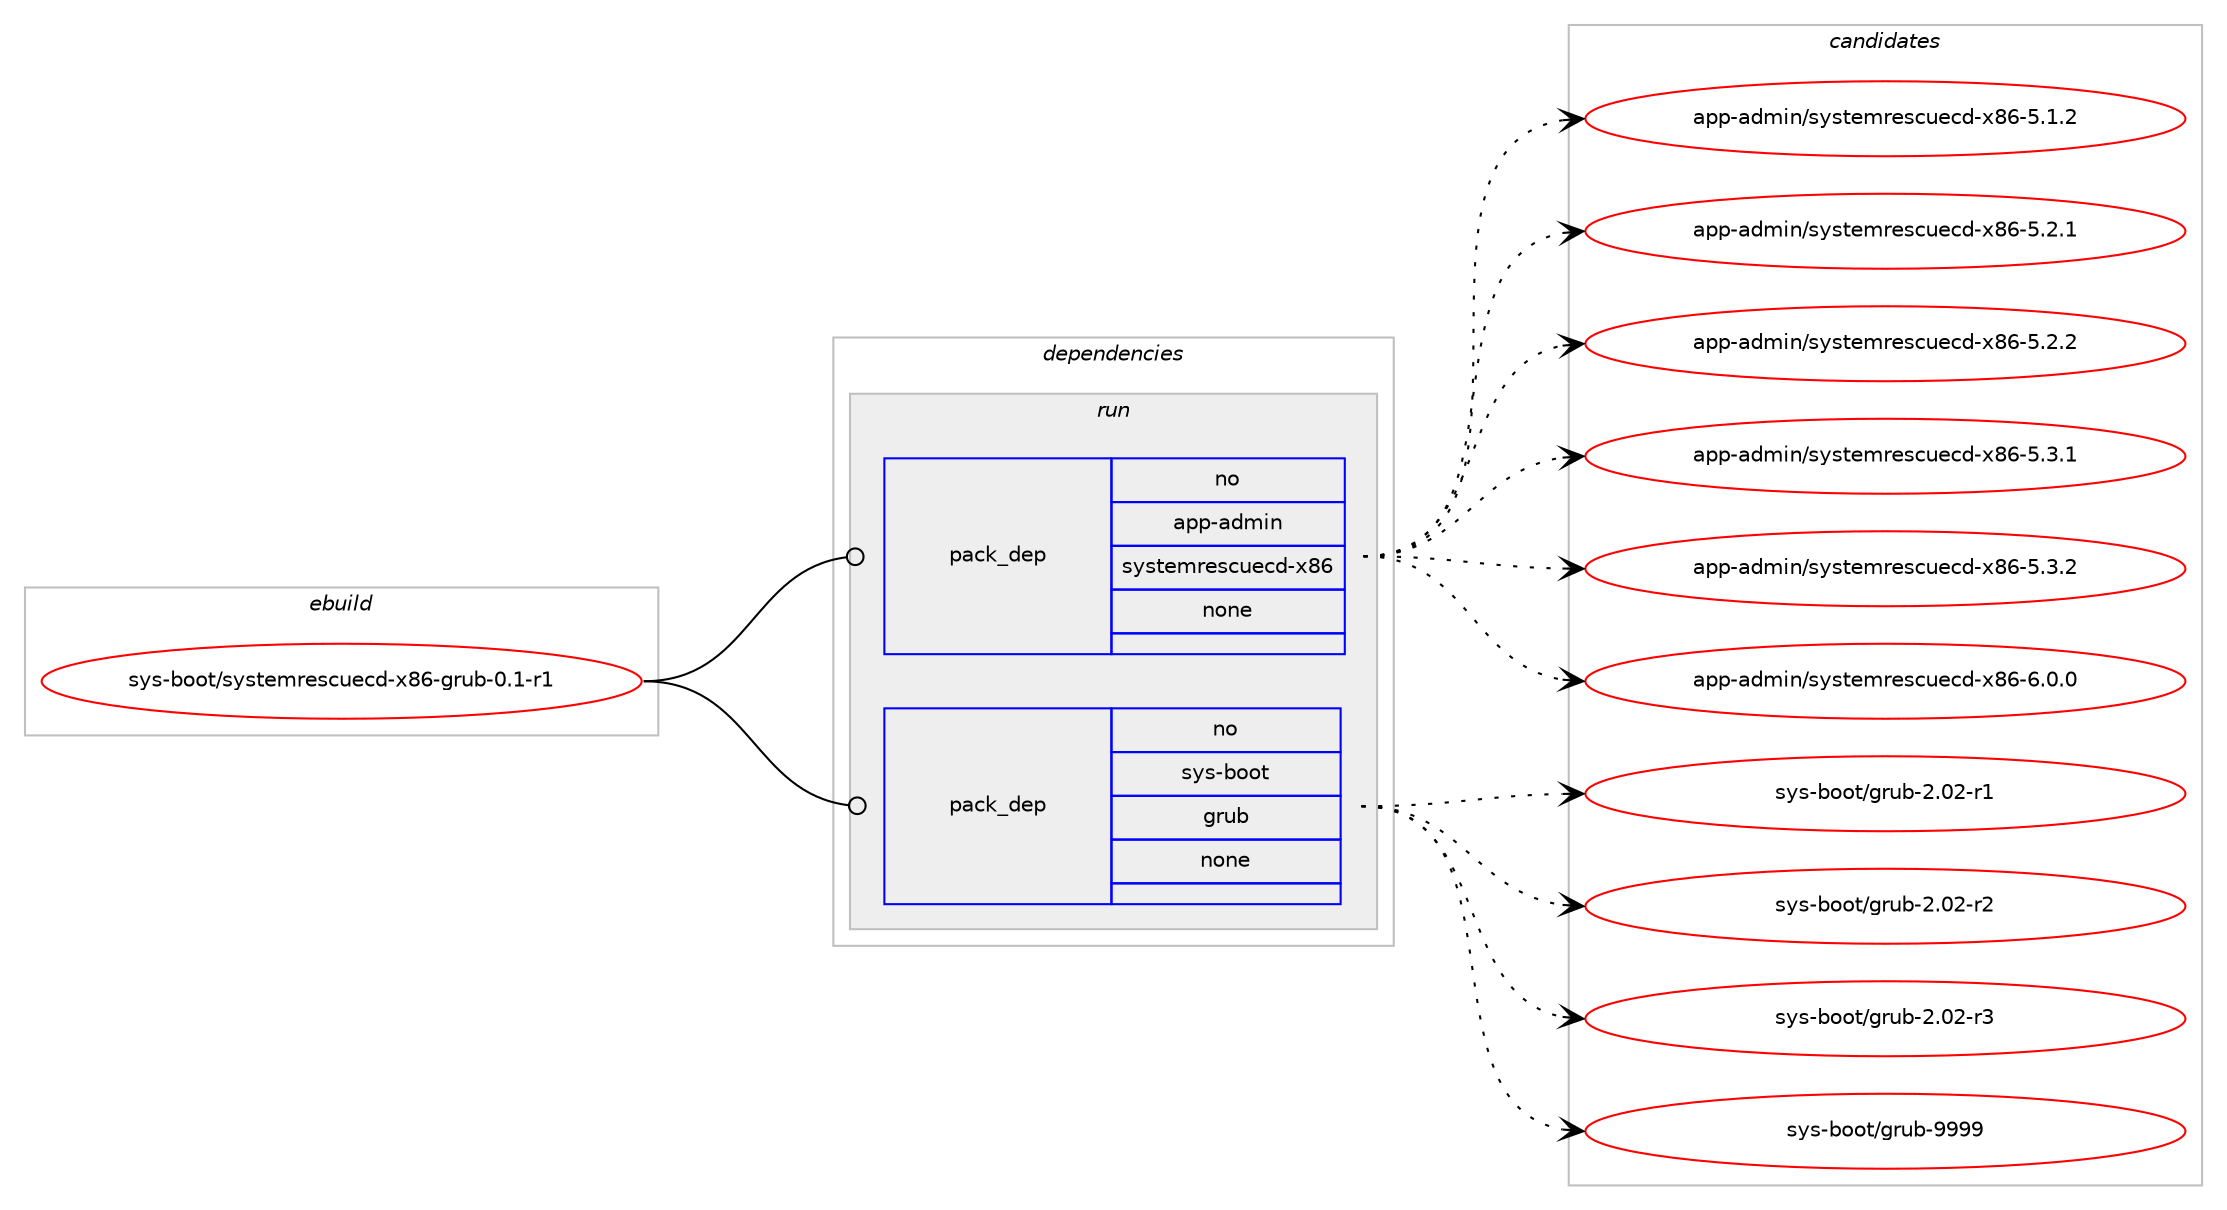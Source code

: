 digraph prolog {

# *************
# Graph options
# *************

newrank=true;
concentrate=true;
compound=true;
graph [rankdir=LR,fontname=Helvetica,fontsize=10,ranksep=1.5];#, ranksep=2.5, nodesep=0.2];
edge  [arrowhead=vee];
node  [fontname=Helvetica,fontsize=10];

# **********
# The ebuild
# **********

subgraph cluster_leftcol {
color=gray;
rank=same;
label=<<i>ebuild</i>>;
id [label="sys-boot/systemrescuecd-x86-grub-0.1-r1", color=red, width=4, href="../sys-boot/systemrescuecd-x86-grub-0.1-r1.svg"];
}

# ****************
# The dependencies
# ****************

subgraph cluster_midcol {
color=gray;
label=<<i>dependencies</i>>;
subgraph cluster_compile {
fillcolor="#eeeeee";
style=filled;
label=<<i>compile</i>>;
}
subgraph cluster_compileandrun {
fillcolor="#eeeeee";
style=filled;
label=<<i>compile and run</i>>;
}
subgraph cluster_run {
fillcolor="#eeeeee";
style=filled;
label=<<i>run</i>>;
subgraph pack1233291 {
dependency1719719 [label=<<TABLE BORDER="0" CELLBORDER="1" CELLSPACING="0" CELLPADDING="4" WIDTH="220"><TR><TD ROWSPAN="6" CELLPADDING="30">pack_dep</TD></TR><TR><TD WIDTH="110">no</TD></TR><TR><TD>app-admin</TD></TR><TR><TD>systemrescuecd-x86</TD></TR><TR><TD>none</TD></TR><TR><TD></TD></TR></TABLE>>, shape=none, color=blue];
}
id:e -> dependency1719719:w [weight=20,style="solid",arrowhead="odot"];
subgraph pack1233292 {
dependency1719720 [label=<<TABLE BORDER="0" CELLBORDER="1" CELLSPACING="0" CELLPADDING="4" WIDTH="220"><TR><TD ROWSPAN="6" CELLPADDING="30">pack_dep</TD></TR><TR><TD WIDTH="110">no</TD></TR><TR><TD>sys-boot</TD></TR><TR><TD>grub</TD></TR><TR><TD>none</TD></TR><TR><TD></TD></TR></TABLE>>, shape=none, color=blue];
}
id:e -> dependency1719720:w [weight=20,style="solid",arrowhead="odot"];
}
}

# **************
# The candidates
# **************

subgraph cluster_choices {
rank=same;
color=gray;
label=<<i>candidates</i>>;

subgraph choice1233291 {
color=black;
nodesep=1;
choice971121124597100109105110471151211151161011091141011159911710199100451205654455346494650 [label="app-admin/systemrescuecd-x86-5.1.2", color=red, width=4,href="../app-admin/systemrescuecd-x86-5.1.2.svg"];
choice971121124597100109105110471151211151161011091141011159911710199100451205654455346504649 [label="app-admin/systemrescuecd-x86-5.2.1", color=red, width=4,href="../app-admin/systemrescuecd-x86-5.2.1.svg"];
choice971121124597100109105110471151211151161011091141011159911710199100451205654455346504650 [label="app-admin/systemrescuecd-x86-5.2.2", color=red, width=4,href="../app-admin/systemrescuecd-x86-5.2.2.svg"];
choice971121124597100109105110471151211151161011091141011159911710199100451205654455346514649 [label="app-admin/systemrescuecd-x86-5.3.1", color=red, width=4,href="../app-admin/systemrescuecd-x86-5.3.1.svg"];
choice971121124597100109105110471151211151161011091141011159911710199100451205654455346514650 [label="app-admin/systemrescuecd-x86-5.3.2", color=red, width=4,href="../app-admin/systemrescuecd-x86-5.3.2.svg"];
choice971121124597100109105110471151211151161011091141011159911710199100451205654455446484648 [label="app-admin/systemrescuecd-x86-6.0.0", color=red, width=4,href="../app-admin/systemrescuecd-x86-6.0.0.svg"];
dependency1719719:e -> choice971121124597100109105110471151211151161011091141011159911710199100451205654455346494650:w [style=dotted,weight="100"];
dependency1719719:e -> choice971121124597100109105110471151211151161011091141011159911710199100451205654455346504649:w [style=dotted,weight="100"];
dependency1719719:e -> choice971121124597100109105110471151211151161011091141011159911710199100451205654455346504650:w [style=dotted,weight="100"];
dependency1719719:e -> choice971121124597100109105110471151211151161011091141011159911710199100451205654455346514649:w [style=dotted,weight="100"];
dependency1719719:e -> choice971121124597100109105110471151211151161011091141011159911710199100451205654455346514650:w [style=dotted,weight="100"];
dependency1719719:e -> choice971121124597100109105110471151211151161011091141011159911710199100451205654455446484648:w [style=dotted,weight="100"];
}
subgraph choice1233292 {
color=black;
nodesep=1;
choice1151211154598111111116471031141179845504648504511449 [label="sys-boot/grub-2.02-r1", color=red, width=4,href="../sys-boot/grub-2.02-r1.svg"];
choice1151211154598111111116471031141179845504648504511450 [label="sys-boot/grub-2.02-r2", color=red, width=4,href="../sys-boot/grub-2.02-r2.svg"];
choice1151211154598111111116471031141179845504648504511451 [label="sys-boot/grub-2.02-r3", color=red, width=4,href="../sys-boot/grub-2.02-r3.svg"];
choice115121115459811111111647103114117984557575757 [label="sys-boot/grub-9999", color=red, width=4,href="../sys-boot/grub-9999.svg"];
dependency1719720:e -> choice1151211154598111111116471031141179845504648504511449:w [style=dotted,weight="100"];
dependency1719720:e -> choice1151211154598111111116471031141179845504648504511450:w [style=dotted,weight="100"];
dependency1719720:e -> choice1151211154598111111116471031141179845504648504511451:w [style=dotted,weight="100"];
dependency1719720:e -> choice115121115459811111111647103114117984557575757:w [style=dotted,weight="100"];
}
}

}
